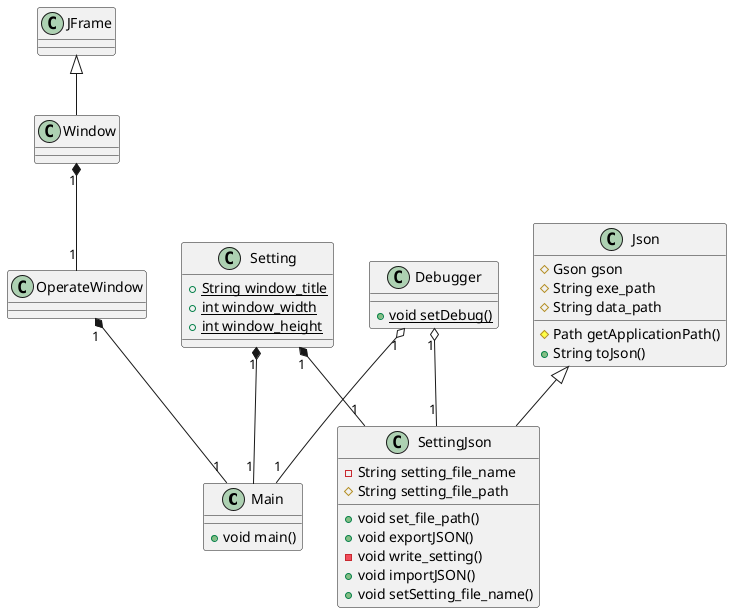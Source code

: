 @startuml
' クラス定義
class Main {
    + void main()
}

class JFrame{

}

class Window {
}

class OperateWindow {
}

class Json {
    # Gson gson
    # String exe_path
    # String data_path
    # Path getApplicationPath()
    + String toJson()
}

class Setting {
    {static}+ String window_title
    {static}+ int window_width
    {static}+ int window_height
}

class SettingJson {    
    - String setting_file_name
    # String setting_file_path
    + void set_file_path()
    + void exportJSON()
    - void write_setting()
    + void importJSON()
    + void setSetting_file_name()
}

class Debugger{
    {static}+ void setDebug()
}

' 関係
' Json <|-- SettingJson : 継承
Json <|-- SettingJson
JFrame <|-- Window
Window "1" *-- "1" OperateWindow
OperateWindow "1" *-- "1" Main
Setting "1" *-- "1" SettingJson
Setting "1" *-- "1" Main
Debugger "1" o-- "1" Main
Debugger "1" o-- "1" SettingJson
@enduml